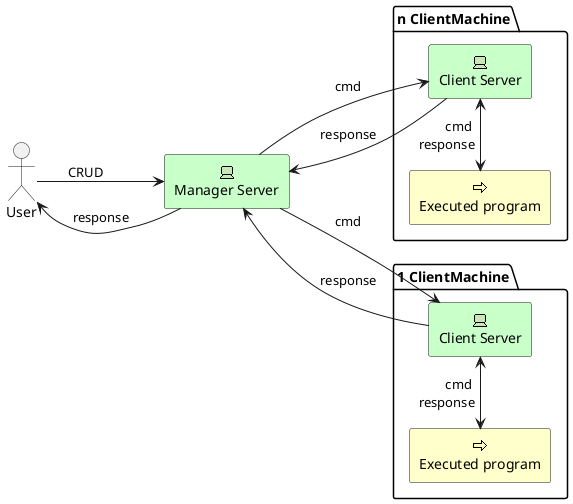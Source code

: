 @startuml

left to right direction
' Horizontal lines: -->, <--, <-->
' Vertical lines: ->, <-, <->

Actor "User" as User
archimate #Technology "Manager Server" as managerServer <<technology-device>>
package "1 ClientMachine"{
    archimate #Technology "Client Server" as clientServer1 <<technology-device>>
    rectangle "Executed program"  as ExecutedProgram1 <<$archimate/business-process>> #Business
}
package "n ClientMachine"{
    archimate #Technology "Client Server" as clientServer <<technology-device>>
    rectangle "Executed program"  as ExecutedProgram <<$archimate/business-process>> #Business
}


User -> managerServer : "CRUD         "
User <-- managerServer : "\nresponse"

managerServer --> clientServer : "cmd"
clientServer  --> managerServer : "response"

ExecutedProgram <-> clientServer : "cmd\nresponse       "

managerServer --> clientServer1 : "cmd"
clientServer1  --> managerServer : "response"

ExecutedProgram1 <-> clientServer1 : "cmd\nresponse       "

@enduml
